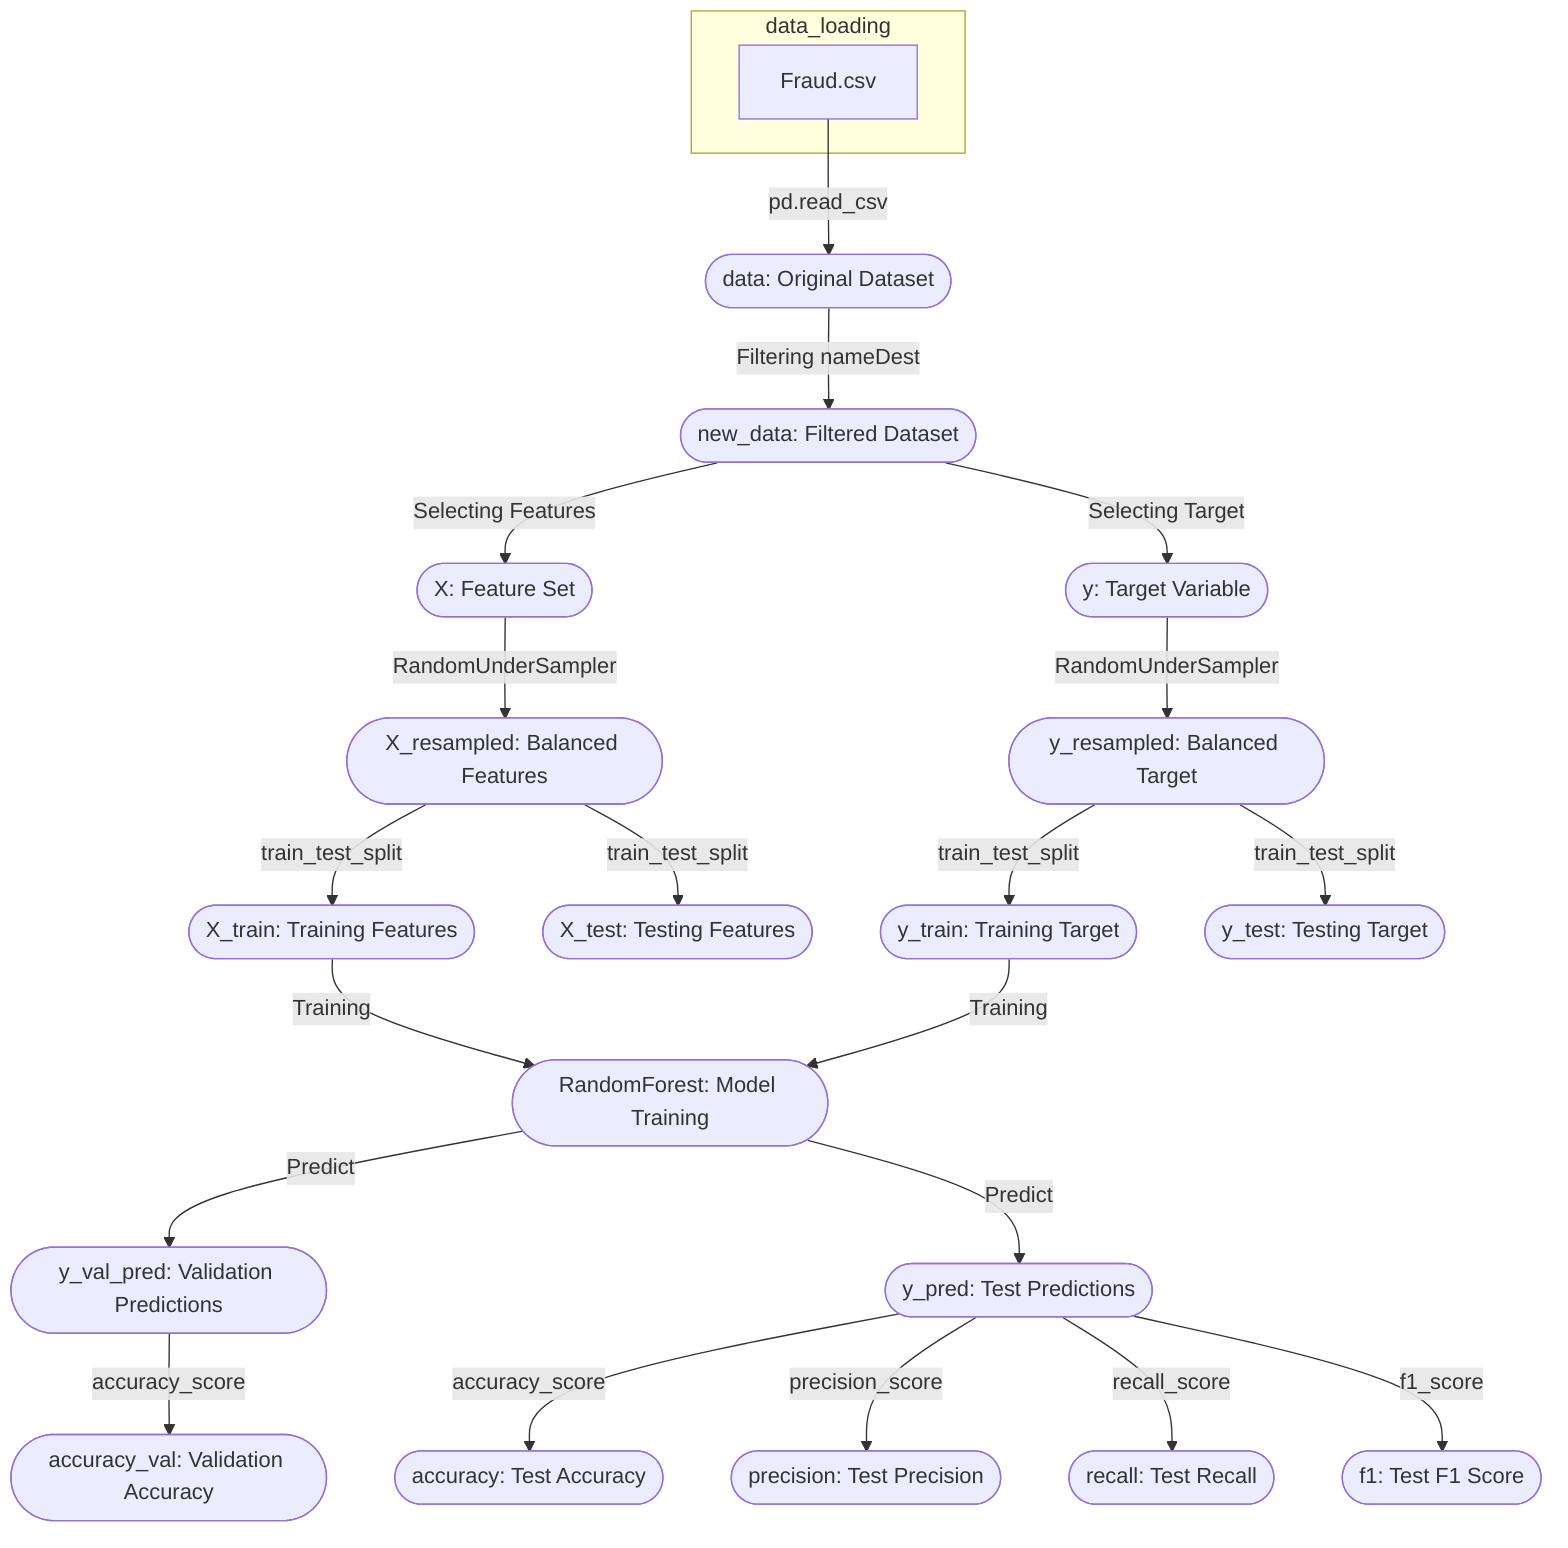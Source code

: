 flowchart TD
    %% Node for loading data
    subgraph data_loading
        A1["Fraud.csv"]
    end
    
    %% Node for initial dataset
    A2(["data: Original Dataset"])
    
    %% Node for filtering merchant data
    A3(["new_data: Filtered Dataset"])
    
    %% Nodes for feature and target variable selection
    A4(["X: Feature Set"])
    A5(["y: Target Variable"])
    
    %% Nodes for handling class imbalance
    B1(["X_resampled: Balanced Features"])
    B2(["y_resampled: Balanced Target"])
    
    %% Nodes for model training and testing split
    C1(["X_train: Training Features"])
    C2(["X_test: Testing Features"])
    C3(["y_train: Training Target"])
    C4(["y_test: Testing Target"])
    
    %% Node for RandomForest model
    D1(["RandomForest: Model Training"])
    
    %% Nodes for predictions
    E1(["y_val_pred: Validation Predictions"])
    E2(["y_pred: Test Predictions"])
    
    %% Nodes for metrics
    F1(["accuracy_val: Validation Accuracy"])
    F2(["accuracy: Test Accuracy"])
    F3(["precision: Test Precision"])
    F4(["recall: Test Recall"])
    F5(["f1: Test F1 Score"])
    
    %% Data Loading
    A1 -->|pd.read_csv| A2
    
    %% Data cleaning and preparation
    A2 -->|Filtering nameDest| A3
    
    %% Feature and Target Selection
    A3 -->|Selecting Features| A4
    A3 -->|Selecting Target| A5
    
    %% Handling Class Imbalance
    A4 -->|RandomUnderSampler| B1
    A5 -->|RandomUnderSampler| B2
    
    %% Splitting Data for Training and Testing
    B1 -->|train_test_split| C1
    B1 -->|train_test_split| C2
    B2 -->|train_test_split| C3
    B2 -->|train_test_split| C4
    
    %% Model Training
    C1 -->|Training| D1
    C3 -->|Training| D1
    
    %% Model Predictions
    D1 -->|Predict| E1
    D1 -->|Predict| E2
    
    %% Evaluate Model
    E1 -->|accuracy_score| F1
    E2 -->|accuracy_score| F2
    E2 -->|precision_score| F3
    E2 -->|recall_score| F4
    E2 -->|f1_score| F5